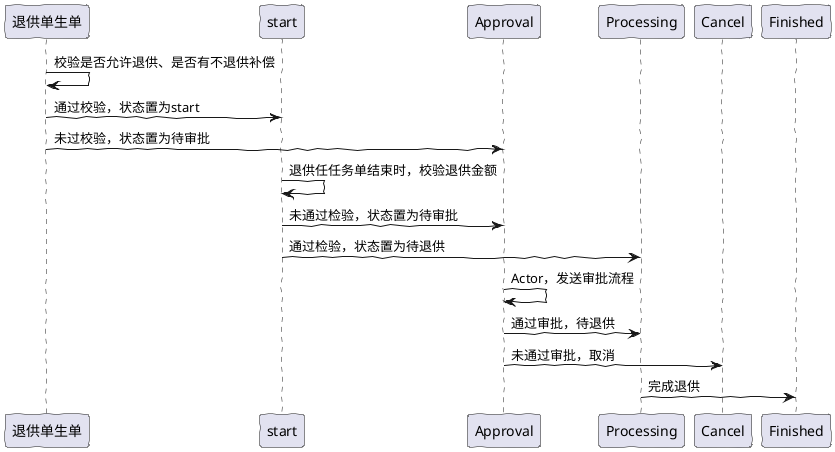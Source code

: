 @startuml
skinparam handwritten true
participant "退供单生单" as a
 participant "start" as start
 participant "Approval" as Approval
 participant "Processing" as Processing
 participant "Cancel" as Cancel
 participant "Finished" as Finished
a->a :校验是否允许退供、是否有不退供补偿
a->start:通过校验，状态置为start
a->Approval:未过校验，状态置为待审批

start->start:退供任任务单结束时，校验退供金额
start->Approval:未通过检验，状态置为待审批
start->Processing:通过检验，状态置为待退供
Approval->Approval:Actor，发送审批流程
Approval->Processing:通过审批，待退供
Approval->Cancel:未通过审批，取消
Processing->Finished:完成退供
@enduml